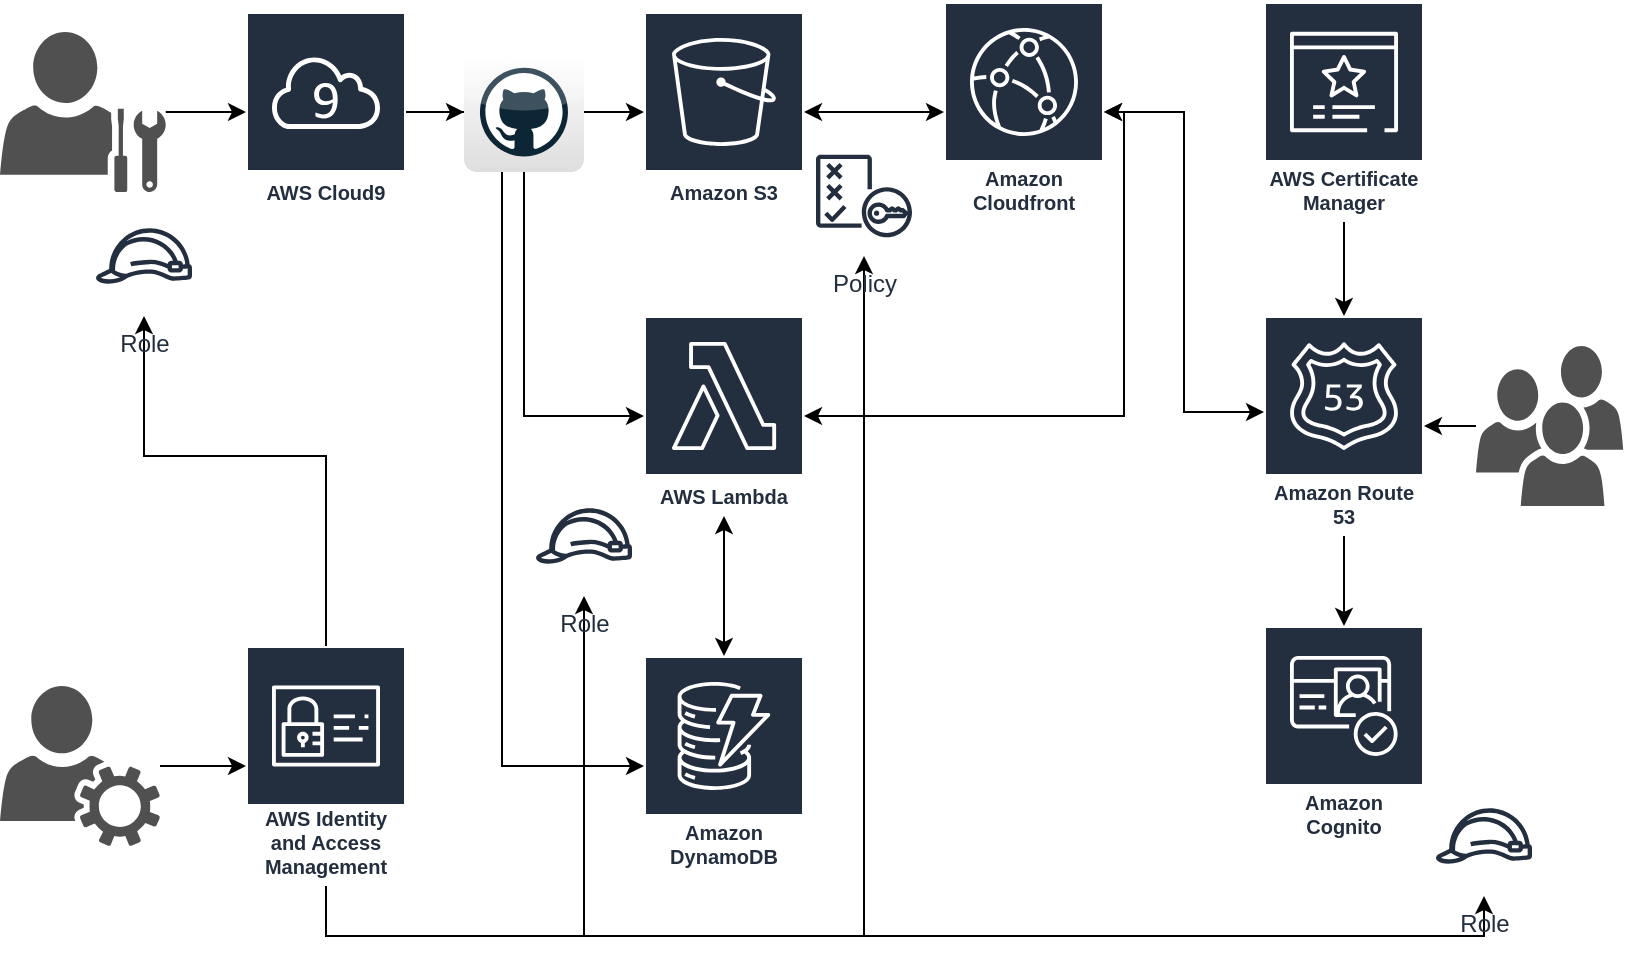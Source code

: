 <mxfile version="28.1.2">
  <diagram name="Page-1" id="yc3h4sEVYcpJaDFJtaXy">
    <mxGraphModel dx="260" dy="661" grid="1" gridSize="10" guides="1" tooltips="1" connect="1" arrows="1" fold="1" page="1" pageScale="1" pageWidth="850" pageHeight="1100" math="0" shadow="0">
      <root>
        <mxCell id="0" />
        <mxCell id="1" parent="0" />
        <mxCell id="5ifPPL0t6__1BePgSY4V-1" value="Amazon S3" style="sketch=0;outlineConnect=0;fontColor=#232F3E;gradientColor=none;strokeColor=#ffffff;fillColor=#232F3E;dashed=0;verticalLabelPosition=middle;verticalAlign=bottom;align=center;html=1;whiteSpace=wrap;fontSize=10;fontStyle=1;spacing=3;shape=mxgraph.aws4.productIcon;prIcon=mxgraph.aws4.s3;" vertex="1" parent="1">
          <mxGeometry x="341" y="248" width="80" height="100" as="geometry" />
        </mxCell>
        <mxCell id="5ifPPL0t6__1BePgSY4V-2" value="Amazon DynamoDB" style="sketch=0;outlineConnect=0;fontColor=#232F3E;gradientColor=none;strokeColor=#ffffff;fillColor=#232F3E;dashed=0;verticalLabelPosition=middle;verticalAlign=bottom;align=center;html=1;whiteSpace=wrap;fontSize=10;fontStyle=1;spacing=3;shape=mxgraph.aws4.productIcon;prIcon=mxgraph.aws4.dynamodb;" vertex="1" parent="1">
          <mxGeometry x="341" y="570" width="80" height="110" as="geometry" />
        </mxCell>
        <mxCell id="5ifPPL0t6__1BePgSY4V-21" style="edgeStyle=orthogonalEdgeStyle;rounded=0;orthogonalLoop=1;jettySize=auto;html=1;startArrow=classic;startFill=1;" edge="1" parent="1" source="5ifPPL0t6__1BePgSY4V-3" target="5ifPPL0t6__1BePgSY4V-1">
          <mxGeometry relative="1" as="geometry" />
        </mxCell>
        <mxCell id="5ifPPL0t6__1BePgSY4V-22" style="edgeStyle=orthogonalEdgeStyle;rounded=0;orthogonalLoop=1;jettySize=auto;html=1;startArrow=classic;startFill=1;" edge="1" parent="1" source="5ifPPL0t6__1BePgSY4V-3" target="5ifPPL0t6__1BePgSY4V-9">
          <mxGeometry relative="1" as="geometry">
            <Array as="points">
              <mxPoint x="581" y="450" />
            </Array>
          </mxGeometry>
        </mxCell>
        <mxCell id="5ifPPL0t6__1BePgSY4V-3" value="Amazon Cloudfront" style="sketch=0;outlineConnect=0;fontColor=#232F3E;gradientColor=none;strokeColor=#ffffff;fillColor=#232F3E;dashed=0;verticalLabelPosition=middle;verticalAlign=bottom;align=center;html=1;whiteSpace=wrap;fontSize=10;fontStyle=1;spacing=3;shape=mxgraph.aws4.productIcon;prIcon=mxgraph.aws4.cloudfront;" vertex="1" parent="1">
          <mxGeometry x="491" y="243" width="80" height="110" as="geometry" />
        </mxCell>
        <mxCell id="5ifPPL0t6__1BePgSY4V-20" style="edgeStyle=orthogonalEdgeStyle;rounded=0;orthogonalLoop=1;jettySize=auto;html=1;startArrow=classic;startFill=1;" edge="1" parent="1" source="5ifPPL0t6__1BePgSY4V-4" target="5ifPPL0t6__1BePgSY4V-3">
          <mxGeometry relative="1" as="geometry">
            <Array as="points">
              <mxPoint x="611" y="448" />
              <mxPoint x="611" y="298" />
            </Array>
          </mxGeometry>
        </mxCell>
        <mxCell id="5ifPPL0t6__1BePgSY4V-25" style="edgeStyle=orthogonalEdgeStyle;rounded=0;orthogonalLoop=1;jettySize=auto;html=1;" edge="1" parent="1" source="5ifPPL0t6__1BePgSY4V-4" target="5ifPPL0t6__1BePgSY4V-8">
          <mxGeometry relative="1" as="geometry" />
        </mxCell>
        <mxCell id="5ifPPL0t6__1BePgSY4V-4" value="Amazon Route 53" style="sketch=0;outlineConnect=0;fontColor=#232F3E;gradientColor=none;strokeColor=#ffffff;fillColor=#232F3E;dashed=0;verticalLabelPosition=middle;verticalAlign=bottom;align=center;html=1;whiteSpace=wrap;fontSize=10;fontStyle=1;spacing=3;shape=mxgraph.aws4.productIcon;prIcon=mxgraph.aws4.route_53;" vertex="1" parent="1">
          <mxGeometry x="651" y="400" width="80" height="110" as="geometry" />
        </mxCell>
        <mxCell id="5ifPPL0t6__1BePgSY4V-41" style="edgeStyle=orthogonalEdgeStyle;rounded=0;orthogonalLoop=1;jettySize=auto;html=1;" edge="1" parent="1" source="5ifPPL0t6__1BePgSY4V-6" target="5ifPPL0t6__1BePgSY4V-34">
          <mxGeometry relative="1" as="geometry">
            <Array as="points">
              <mxPoint x="182" y="470" />
              <mxPoint x="91" y="470" />
            </Array>
          </mxGeometry>
        </mxCell>
        <mxCell id="5ifPPL0t6__1BePgSY4V-44" style="edgeStyle=orthogonalEdgeStyle;rounded=0;orthogonalLoop=1;jettySize=auto;html=1;" edge="1" parent="1" source="5ifPPL0t6__1BePgSY4V-6" target="5ifPPL0t6__1BePgSY4V-33">
          <mxGeometry relative="1" as="geometry">
            <Array as="points">
              <mxPoint x="182" y="710" />
              <mxPoint x="761" y="710" />
            </Array>
          </mxGeometry>
        </mxCell>
        <mxCell id="5ifPPL0t6__1BePgSY4V-47" style="edgeStyle=orthogonalEdgeStyle;rounded=0;orthogonalLoop=1;jettySize=auto;html=1;" edge="1" parent="1" source="5ifPPL0t6__1BePgSY4V-6" target="5ifPPL0t6__1BePgSY4V-45">
          <mxGeometry relative="1" as="geometry">
            <Array as="points">
              <mxPoint x="182" y="710" />
              <mxPoint x="451" y="710" />
            </Array>
          </mxGeometry>
        </mxCell>
        <mxCell id="5ifPPL0t6__1BePgSY4V-49" style="edgeStyle=orthogonalEdgeStyle;rounded=0;orthogonalLoop=1;jettySize=auto;html=1;" edge="1" parent="1" source="5ifPPL0t6__1BePgSY4V-6" target="5ifPPL0t6__1BePgSY4V-48">
          <mxGeometry relative="1" as="geometry">
            <Array as="points">
              <mxPoint x="182" y="710" />
              <mxPoint x="311" y="710" />
            </Array>
          </mxGeometry>
        </mxCell>
        <mxCell id="5ifPPL0t6__1BePgSY4V-6" value="AWS Identity and Access Management" style="sketch=0;outlineConnect=0;fontColor=#232F3E;gradientColor=none;strokeColor=#ffffff;fillColor=#232F3E;dashed=0;verticalLabelPosition=middle;verticalAlign=bottom;align=center;html=1;whiteSpace=wrap;fontSize=10;fontStyle=1;spacing=3;shape=mxgraph.aws4.productIcon;prIcon=mxgraph.aws4.identity_and_access_management;" vertex="1" parent="1">
          <mxGeometry x="142" y="565" width="80" height="120" as="geometry" />
        </mxCell>
        <mxCell id="5ifPPL0t6__1BePgSY4V-26" style="edgeStyle=orthogonalEdgeStyle;rounded=0;orthogonalLoop=1;jettySize=auto;html=1;" edge="1" parent="1" source="5ifPPL0t6__1BePgSY4V-7" target="5ifPPL0t6__1BePgSY4V-4">
          <mxGeometry relative="1" as="geometry" />
        </mxCell>
        <mxCell id="5ifPPL0t6__1BePgSY4V-7" value="AWS Certificate Manager" style="sketch=0;outlineConnect=0;fontColor=#232F3E;gradientColor=none;strokeColor=#ffffff;fillColor=#232F3E;dashed=0;verticalLabelPosition=middle;verticalAlign=bottom;align=center;html=1;whiteSpace=wrap;fontSize=10;fontStyle=1;spacing=3;shape=mxgraph.aws4.productIcon;prIcon=mxgraph.aws4.certificate_manager_3;" vertex="1" parent="1">
          <mxGeometry x="651" y="243" width="80" height="110" as="geometry" />
        </mxCell>
        <mxCell id="5ifPPL0t6__1BePgSY4V-8" value="Amazon Cognito" style="sketch=0;outlineConnect=0;fontColor=#232F3E;gradientColor=none;strokeColor=#ffffff;fillColor=#232F3E;dashed=0;verticalLabelPosition=middle;verticalAlign=bottom;align=center;html=1;whiteSpace=wrap;fontSize=10;fontStyle=1;spacing=3;shape=mxgraph.aws4.productIcon;prIcon=mxgraph.aws4.cognito;" vertex="1" parent="1">
          <mxGeometry x="651" y="555" width="80" height="110" as="geometry" />
        </mxCell>
        <mxCell id="5ifPPL0t6__1BePgSY4V-23" style="edgeStyle=orthogonalEdgeStyle;rounded=0;orthogonalLoop=1;jettySize=auto;html=1;startArrow=classic;startFill=1;" edge="1" parent="1" source="5ifPPL0t6__1BePgSY4V-9" target="5ifPPL0t6__1BePgSY4V-2">
          <mxGeometry relative="1" as="geometry" />
        </mxCell>
        <mxCell id="5ifPPL0t6__1BePgSY4V-9" value="AWS Lambda" style="sketch=0;outlineConnect=0;fontColor=#232F3E;gradientColor=none;strokeColor=#ffffff;fillColor=#232F3E;dashed=0;verticalLabelPosition=middle;verticalAlign=bottom;align=center;html=1;whiteSpace=wrap;fontSize=10;fontStyle=1;spacing=3;shape=mxgraph.aws4.productIcon;prIcon=mxgraph.aws4.lambda;" vertex="1" parent="1">
          <mxGeometry x="341" y="400" width="80" height="100" as="geometry" />
        </mxCell>
        <mxCell id="5ifPPL0t6__1BePgSY4V-29" style="edgeStyle=orthogonalEdgeStyle;rounded=0;orthogonalLoop=1;jettySize=auto;html=1;" edge="1" parent="1" source="5ifPPL0t6__1BePgSY4V-10" target="5ifPPL0t6__1BePgSY4V-1">
          <mxGeometry relative="1" as="geometry" />
        </mxCell>
        <mxCell id="5ifPPL0t6__1BePgSY4V-31" style="edgeStyle=orthogonalEdgeStyle;rounded=0;orthogonalLoop=1;jettySize=auto;html=1;" edge="1" parent="1" source="5ifPPL0t6__1BePgSY4V-10" target="5ifPPL0t6__1BePgSY4V-9">
          <mxGeometry relative="1" as="geometry">
            <Array as="points">
              <mxPoint x="281" y="298" />
              <mxPoint x="281" y="450" />
            </Array>
          </mxGeometry>
        </mxCell>
        <mxCell id="5ifPPL0t6__1BePgSY4V-32" style="edgeStyle=orthogonalEdgeStyle;rounded=0;orthogonalLoop=1;jettySize=auto;html=1;" edge="1" parent="1" source="5ifPPL0t6__1BePgSY4V-36" target="5ifPPL0t6__1BePgSY4V-2">
          <mxGeometry relative="1" as="geometry">
            <Array as="points">
              <mxPoint x="270" y="625" />
            </Array>
          </mxGeometry>
        </mxCell>
        <mxCell id="5ifPPL0t6__1BePgSY4V-10" value="AWS Cloud9" style="sketch=0;outlineConnect=0;fontColor=#232F3E;gradientColor=none;strokeColor=#ffffff;fillColor=#232F3E;dashed=0;verticalLabelPosition=middle;verticalAlign=bottom;align=center;html=1;whiteSpace=wrap;fontSize=10;fontStyle=1;spacing=3;shape=mxgraph.aws4.productIcon;prIcon=mxgraph.aws4.cloud9;" vertex="1" parent="1">
          <mxGeometry x="142" y="248" width="80" height="100" as="geometry" />
        </mxCell>
        <mxCell id="5ifPPL0t6__1BePgSY4V-39" value="" style="edgeStyle=orthogonalEdgeStyle;rounded=0;orthogonalLoop=1;jettySize=auto;html=1;" edge="1" parent="1" source="5ifPPL0t6__1BePgSY4V-15" target="5ifPPL0t6__1BePgSY4V-10">
          <mxGeometry relative="1" as="geometry" />
        </mxCell>
        <mxCell id="5ifPPL0t6__1BePgSY4V-15" value="" style="sketch=0;pointerEvents=1;shadow=0;dashed=0;html=1;strokeColor=none;fillColor=#505050;labelPosition=center;verticalLabelPosition=bottom;verticalAlign=bottom;outlineConnect=0;align=center;shape=mxgraph.office.users.administrator;" vertex="1" parent="1">
          <mxGeometry x="19" y="258" width="82.86" height="80" as="geometry" />
        </mxCell>
        <mxCell id="5ifPPL0t6__1BePgSY4V-38" value="" style="edgeStyle=orthogonalEdgeStyle;rounded=0;orthogonalLoop=1;jettySize=auto;html=1;" edge="1" parent="1" source="5ifPPL0t6__1BePgSY4V-18" target="5ifPPL0t6__1BePgSY4V-6">
          <mxGeometry relative="1" as="geometry" />
        </mxCell>
        <mxCell id="5ifPPL0t6__1BePgSY4V-18" value="" style="sketch=0;pointerEvents=1;shadow=0;dashed=0;html=1;strokeColor=none;fillColor=#505050;labelPosition=center;verticalLabelPosition=bottom;verticalAlign=top;outlineConnect=0;align=center;shape=mxgraph.office.services.user_services;" vertex="1" parent="1">
          <mxGeometry x="19" y="585" width="80" height="80" as="geometry" />
        </mxCell>
        <mxCell id="5ifPPL0t6__1BePgSY4V-43" style="edgeStyle=orthogonalEdgeStyle;rounded=0;orthogonalLoop=1;jettySize=auto;html=1;" edge="1" parent="1" source="5ifPPL0t6__1BePgSY4V-19" target="5ifPPL0t6__1BePgSY4V-4">
          <mxGeometry relative="1" as="geometry" />
        </mxCell>
        <mxCell id="5ifPPL0t6__1BePgSY4V-19" value="" style="sketch=0;pointerEvents=1;shadow=0;dashed=0;html=1;strokeColor=none;fillColor=#505050;labelPosition=center;verticalLabelPosition=bottom;verticalAlign=top;outlineConnect=0;align=center;shape=mxgraph.office.users.users;" vertex="1" parent="1">
          <mxGeometry x="757" y="415" width="73.6" height="80" as="geometry" />
        </mxCell>
        <mxCell id="5ifPPL0t6__1BePgSY4V-33" value="Role" style="sketch=0;outlineConnect=0;fontColor=#232F3E;gradientColor=none;strokeColor=#232F3E;fillColor=#ffffff;dashed=0;verticalLabelPosition=bottom;verticalAlign=top;align=center;html=1;fontSize=12;fontStyle=0;aspect=fixed;shape=mxgraph.aws4.resourceIcon;resIcon=mxgraph.aws4.role;" vertex="1" parent="1">
          <mxGeometry x="731" y="630" width="60" height="60" as="geometry" />
        </mxCell>
        <mxCell id="5ifPPL0t6__1BePgSY4V-34" value="Role" style="sketch=0;outlineConnect=0;fontColor=#232F3E;gradientColor=none;strokeColor=#232F3E;fillColor=#ffffff;dashed=0;verticalLabelPosition=bottom;verticalAlign=top;align=center;html=1;fontSize=12;fontStyle=0;aspect=fixed;shape=mxgraph.aws4.resourceIcon;resIcon=mxgraph.aws4.role;" vertex="1" parent="1">
          <mxGeometry x="61" y="340" width="60" height="60" as="geometry" />
        </mxCell>
        <mxCell id="5ifPPL0t6__1BePgSY4V-37" value="" style="edgeStyle=orthogonalEdgeStyle;rounded=0;orthogonalLoop=1;jettySize=auto;html=1;" edge="1" parent="1" source="5ifPPL0t6__1BePgSY4V-10" target="5ifPPL0t6__1BePgSY4V-36">
          <mxGeometry relative="1" as="geometry">
            <mxPoint x="222" y="298" as="sourcePoint" />
            <mxPoint x="341" y="625" as="targetPoint" />
            <Array as="points" />
          </mxGeometry>
        </mxCell>
        <mxCell id="5ifPPL0t6__1BePgSY4V-36" value="" style="dashed=0;outlineConnect=0;html=1;align=center;labelPosition=center;verticalLabelPosition=bottom;verticalAlign=top;shape=mxgraph.webicons.github;gradientColor=#DFDEDE" vertex="1" parent="1">
          <mxGeometry x="251" y="268" width="60" height="60" as="geometry" />
        </mxCell>
        <mxCell id="5ifPPL0t6__1BePgSY4V-45" value="Policy" style="sketch=0;outlineConnect=0;fontColor=#232F3E;gradientColor=none;strokeColor=#232F3E;fillColor=#ffffff;dashed=0;verticalLabelPosition=bottom;verticalAlign=top;align=center;html=1;fontSize=12;fontStyle=0;aspect=fixed;shape=mxgraph.aws4.resourceIcon;resIcon=mxgraph.aws4.policy;" vertex="1" parent="1">
          <mxGeometry x="421" y="310" width="60" height="60" as="geometry" />
        </mxCell>
        <mxCell id="5ifPPL0t6__1BePgSY4V-48" value="Role" style="sketch=0;outlineConnect=0;fontColor=#232F3E;gradientColor=none;strokeColor=#232F3E;fillColor=#ffffff;dashed=0;verticalLabelPosition=bottom;verticalAlign=top;align=center;html=1;fontSize=12;fontStyle=0;aspect=fixed;shape=mxgraph.aws4.resourceIcon;resIcon=mxgraph.aws4.role;" vertex="1" parent="1">
          <mxGeometry x="281" y="480" width="60" height="60" as="geometry" />
        </mxCell>
      </root>
    </mxGraphModel>
  </diagram>
</mxfile>

